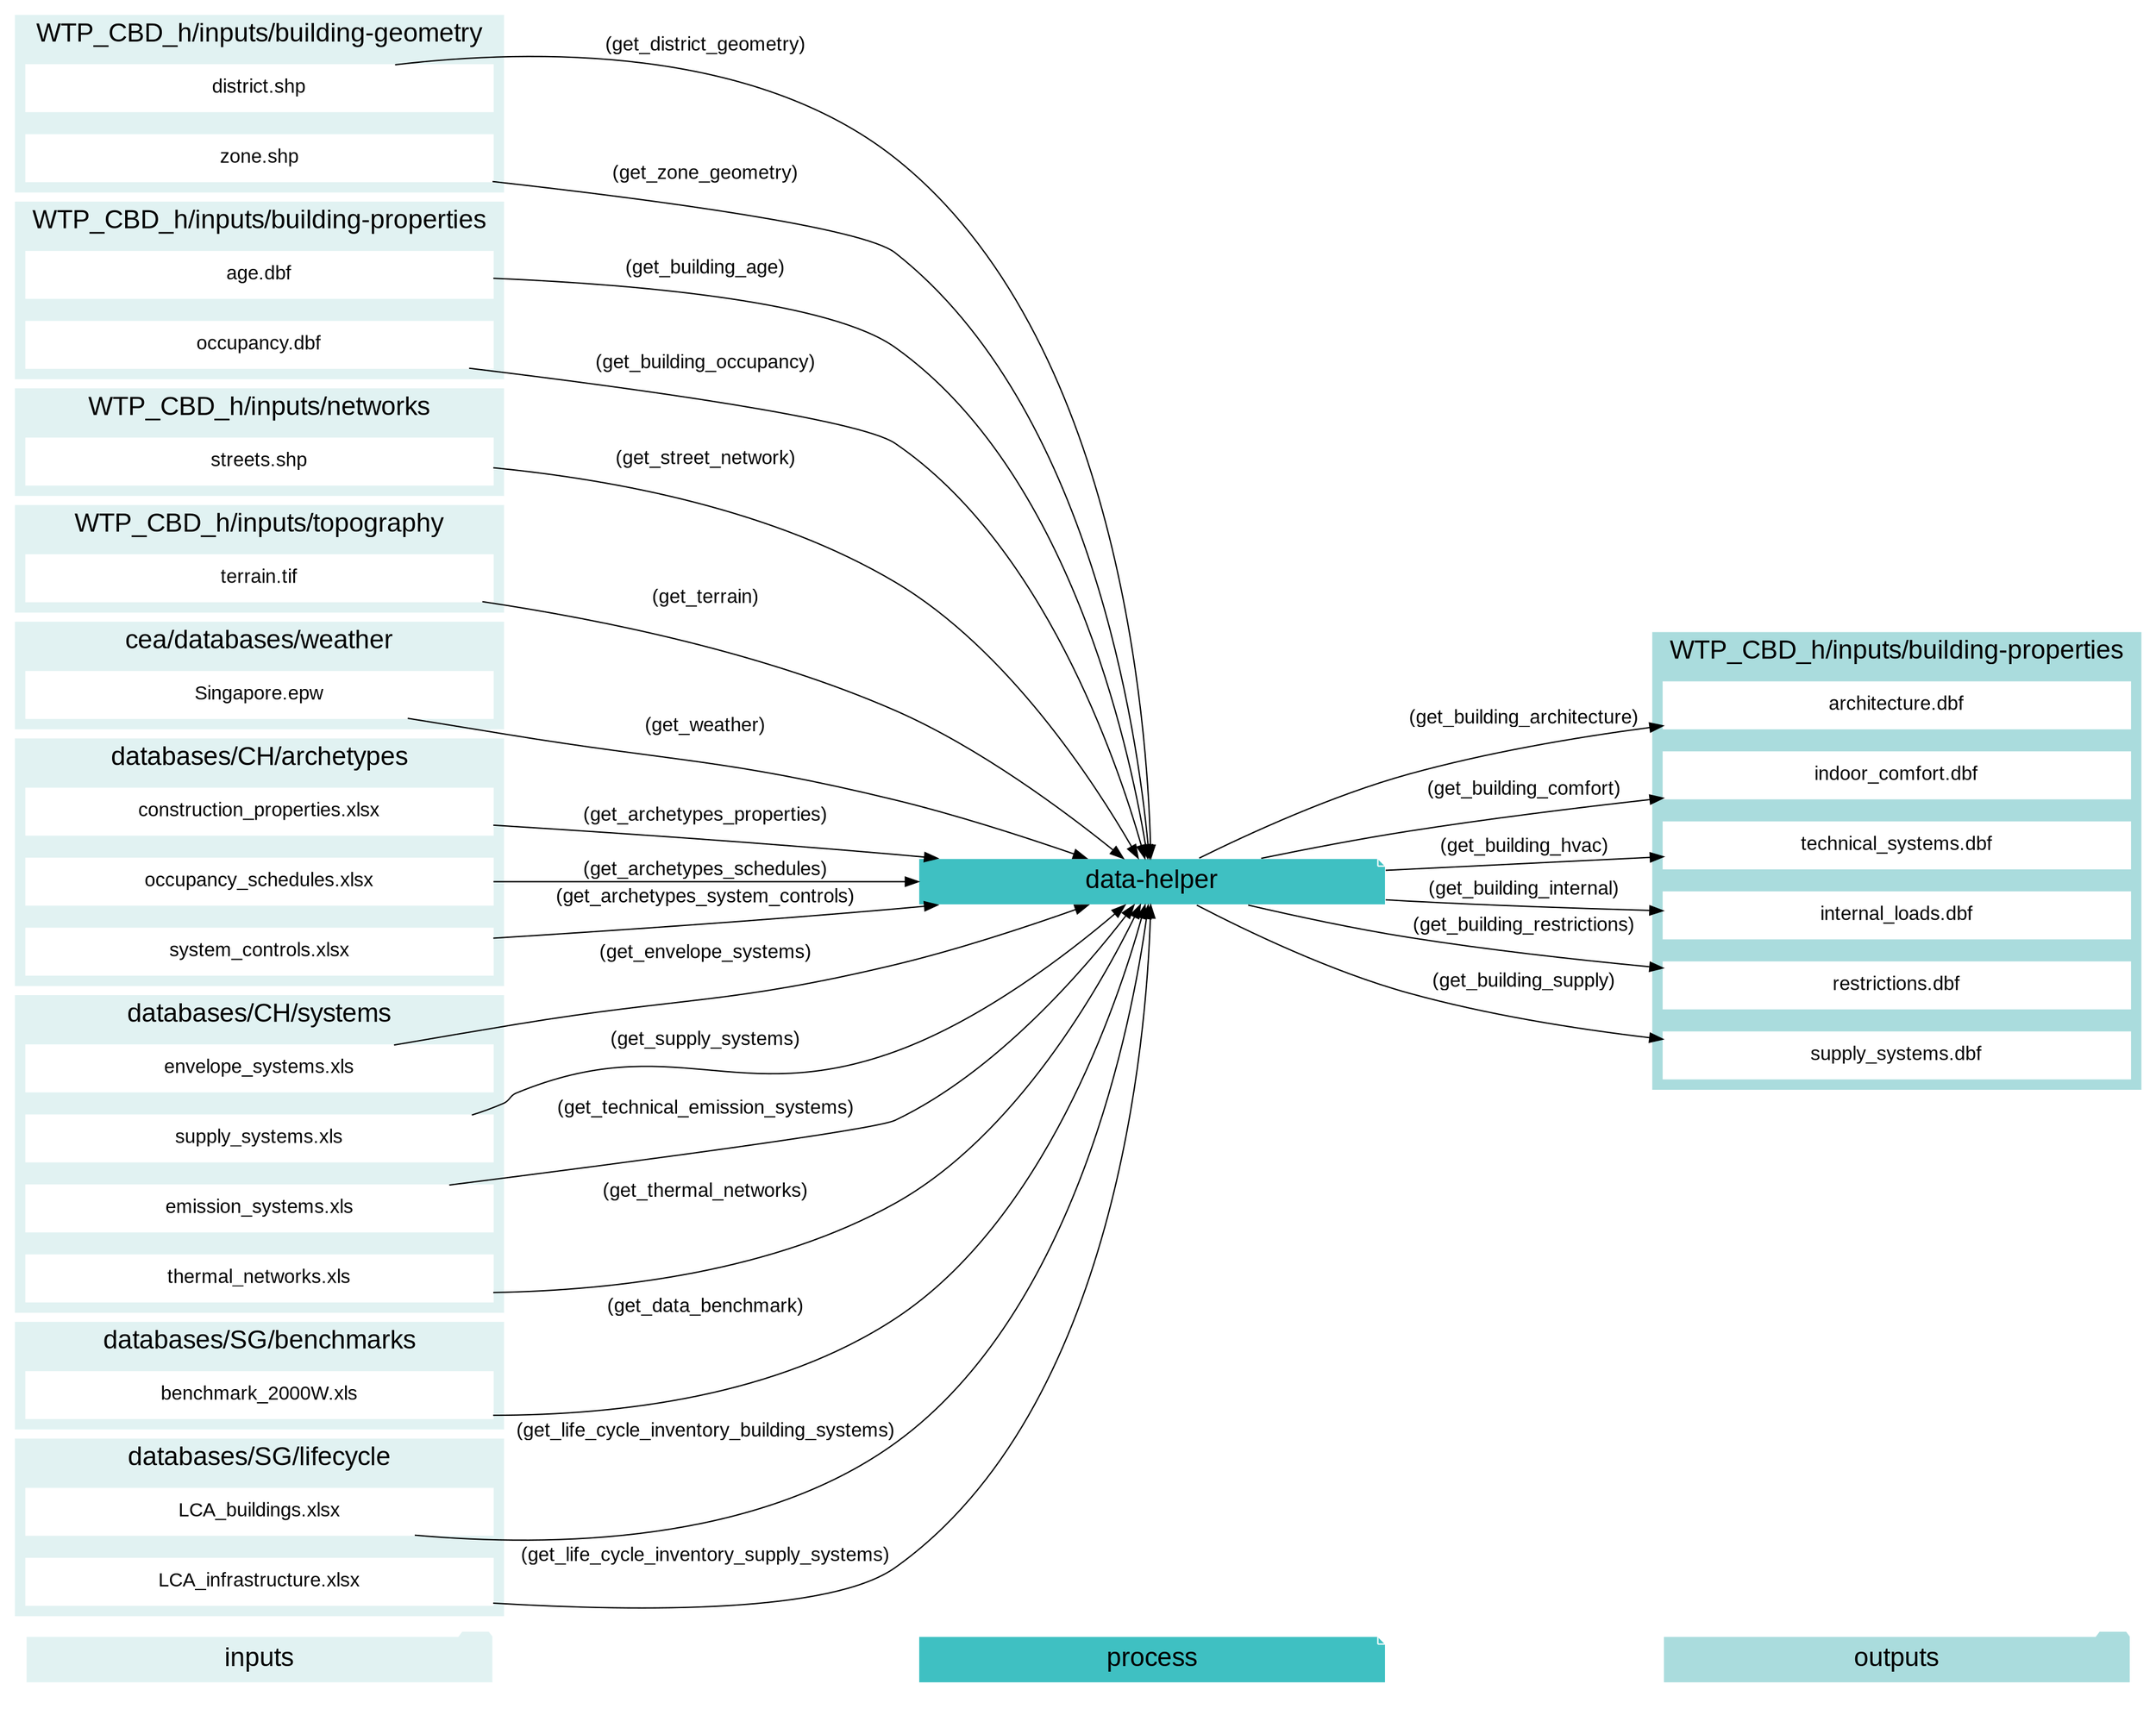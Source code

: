 digraph trace_inputlocator {
    rankdir="LR";
    graph [overlap=false, fontname=arial];
    node [shape=box, style=filled, color=white, fontsize=15, fontname=arial, fixedsize=true, width=5];
    edge [fontname=arial, fontsize = 15]
    newrank=true
    subgraph cluster_legend {
    fontsize=25
    style=invis
    "process"[style=filled, fillcolor="#3FC0C2", shape=note, fontsize=20, fontname="arial"]
    "inputs" [style=filled, shape=folder, color=white, fillcolor="#E1F2F2", fontsize=20]
    "outputs"[style=filled, shape=folder, color=white, fillcolor="#aadcdd", fontsize=20]
    "inputs"->"process"[style=invis]
    "process"->"outputs"[style=invis]
    }
    "data-helper"[style=filled, color=white, fillcolor="#3FC0C2", shape=note, fontsize=20, fontname=arial];
    subgraph cluster_0_in {
        style = filled;
        color = "#E1F2F2";
        fontsize = 20;
        rank=same;
        label="WTP_CBD_h/inputs/building-geometry";
        "district.shp"
        "zone.shp"
    }
    subgraph cluster_1_in {
        style = filled;
        color = "#E1F2F2";
        fontsize = 20;
        rank=same;
        label="WTP_CBD_h/inputs/building-properties";
        "age.dbf"
        "occupancy.dbf"
    }
    subgraph cluster_1_out {
        style = filled;
        color = "#aadcdd";
        fontsize = 20;
        rank=same;
        label="WTP_CBD_h/inputs/building-properties";
        "architecture.dbf"
        "indoor_comfort.dbf"
        "technical_systems.dbf"
        "internal_loads.dbf"
        "restrictions.dbf"
        "supply_systems.dbf"
    }
    subgraph cluster_2_in {
        style = filled;
        color = "#E1F2F2";
        fontsize = 20;
        rank=same;
        label="WTP_CBD_h/inputs/networks";
        "streets.shp"
    }
    subgraph cluster_3_in {
        style = filled;
        color = "#E1F2F2";
        fontsize = 20;
        rank=same;
        label="WTP_CBD_h/inputs/topography";
        "terrain.tif"
    }
    subgraph cluster_4_in {
        style = filled;
        color = "#E1F2F2";
        fontsize = 20;
        rank=same;
        label="cea/databases/weather";
        "Singapore.epw"
    }
    subgraph cluster_5_in {
        style = filled;
        color = "#E1F2F2";
        fontsize = 20;
        rank=same;
        label="databases/CH/archetypes";
        "construction_properties.xlsx"
        "occupancy_schedules.xlsx"
        "system_controls.xlsx"
    }
    subgraph cluster_6_in {
        style = filled;
        color = "#E1F2F2";
        fontsize = 20;
        rank=same;
        label="databases/CH/systems";
        "envelope_systems.xls"
        "supply_systems.xls"
        "emission_systems.xls"
        "thermal_networks.xls"
    }
    subgraph cluster_7_in {
        style = filled;
        color = "#E1F2F2";
        fontsize = 20;
        rank=same;
        label="databases/SG/benchmarks";
        "benchmark_2000W.xls"
    }
    subgraph cluster_8_in {
        style = filled;
        color = "#E1F2F2";
        fontsize = 20;
        rank=same;
        label="databases/SG/lifecycle";
        "LCA_buildings.xlsx"
        "LCA_infrastructure.xlsx"
    }
    "construction_properties.xlsx" -> "data-helper"[label="(get_archetypes_properties)"]
    "occupancy_schedules.xlsx" -> "data-helper"[label="(get_archetypes_schedules)"]
    "system_controls.xlsx" -> "data-helper"[label="(get_archetypes_system_controls)"]
    "age.dbf" -> "data-helper"[label="(get_building_age)"]
    "occupancy.dbf" -> "data-helper"[label="(get_building_occupancy)"]
    "benchmark_2000W.xls" -> "data-helper"[label="(get_data_benchmark)"]
    "district.shp" -> "data-helper"[label="(get_district_geometry)"]
    "envelope_systems.xls" -> "data-helper"[label="(get_envelope_systems)"]
    "LCA_buildings.xlsx" -> "data-helper"[label="(get_life_cycle_inventory_building_systems)"]
    "LCA_infrastructure.xlsx" -> "data-helper"[label="(get_life_cycle_inventory_supply_systems)"]
    "streets.shp" -> "data-helper"[label="(get_street_network)"]
    "supply_systems.xls" -> "data-helper"[label="(get_supply_systems)"]
    "emission_systems.xls" -> "data-helper"[label="(get_technical_emission_systems)"]
    "terrain.tif" -> "data-helper"[label="(get_terrain)"]
    "thermal_networks.xls" -> "data-helper"[label="(get_thermal_networks)"]
    "Singapore.epw" -> "data-helper"[label="(get_weather)"]
    "zone.shp" -> "data-helper"[label="(get_zone_geometry)"]
    "data-helper" -> "architecture.dbf"[label="(get_building_architecture)"]
    "data-helper" -> "indoor_comfort.dbf"[label="(get_building_comfort)"]
    "data-helper" -> "technical_systems.dbf"[label="(get_building_hvac)"]
    "data-helper" -> "internal_loads.dbf"[label="(get_building_internal)"]
    "data-helper" -> "restrictions.dbf"[label="(get_building_restrictions)"]
    "data-helper" -> "supply_systems.dbf"[label="(get_building_supply)"]
    }